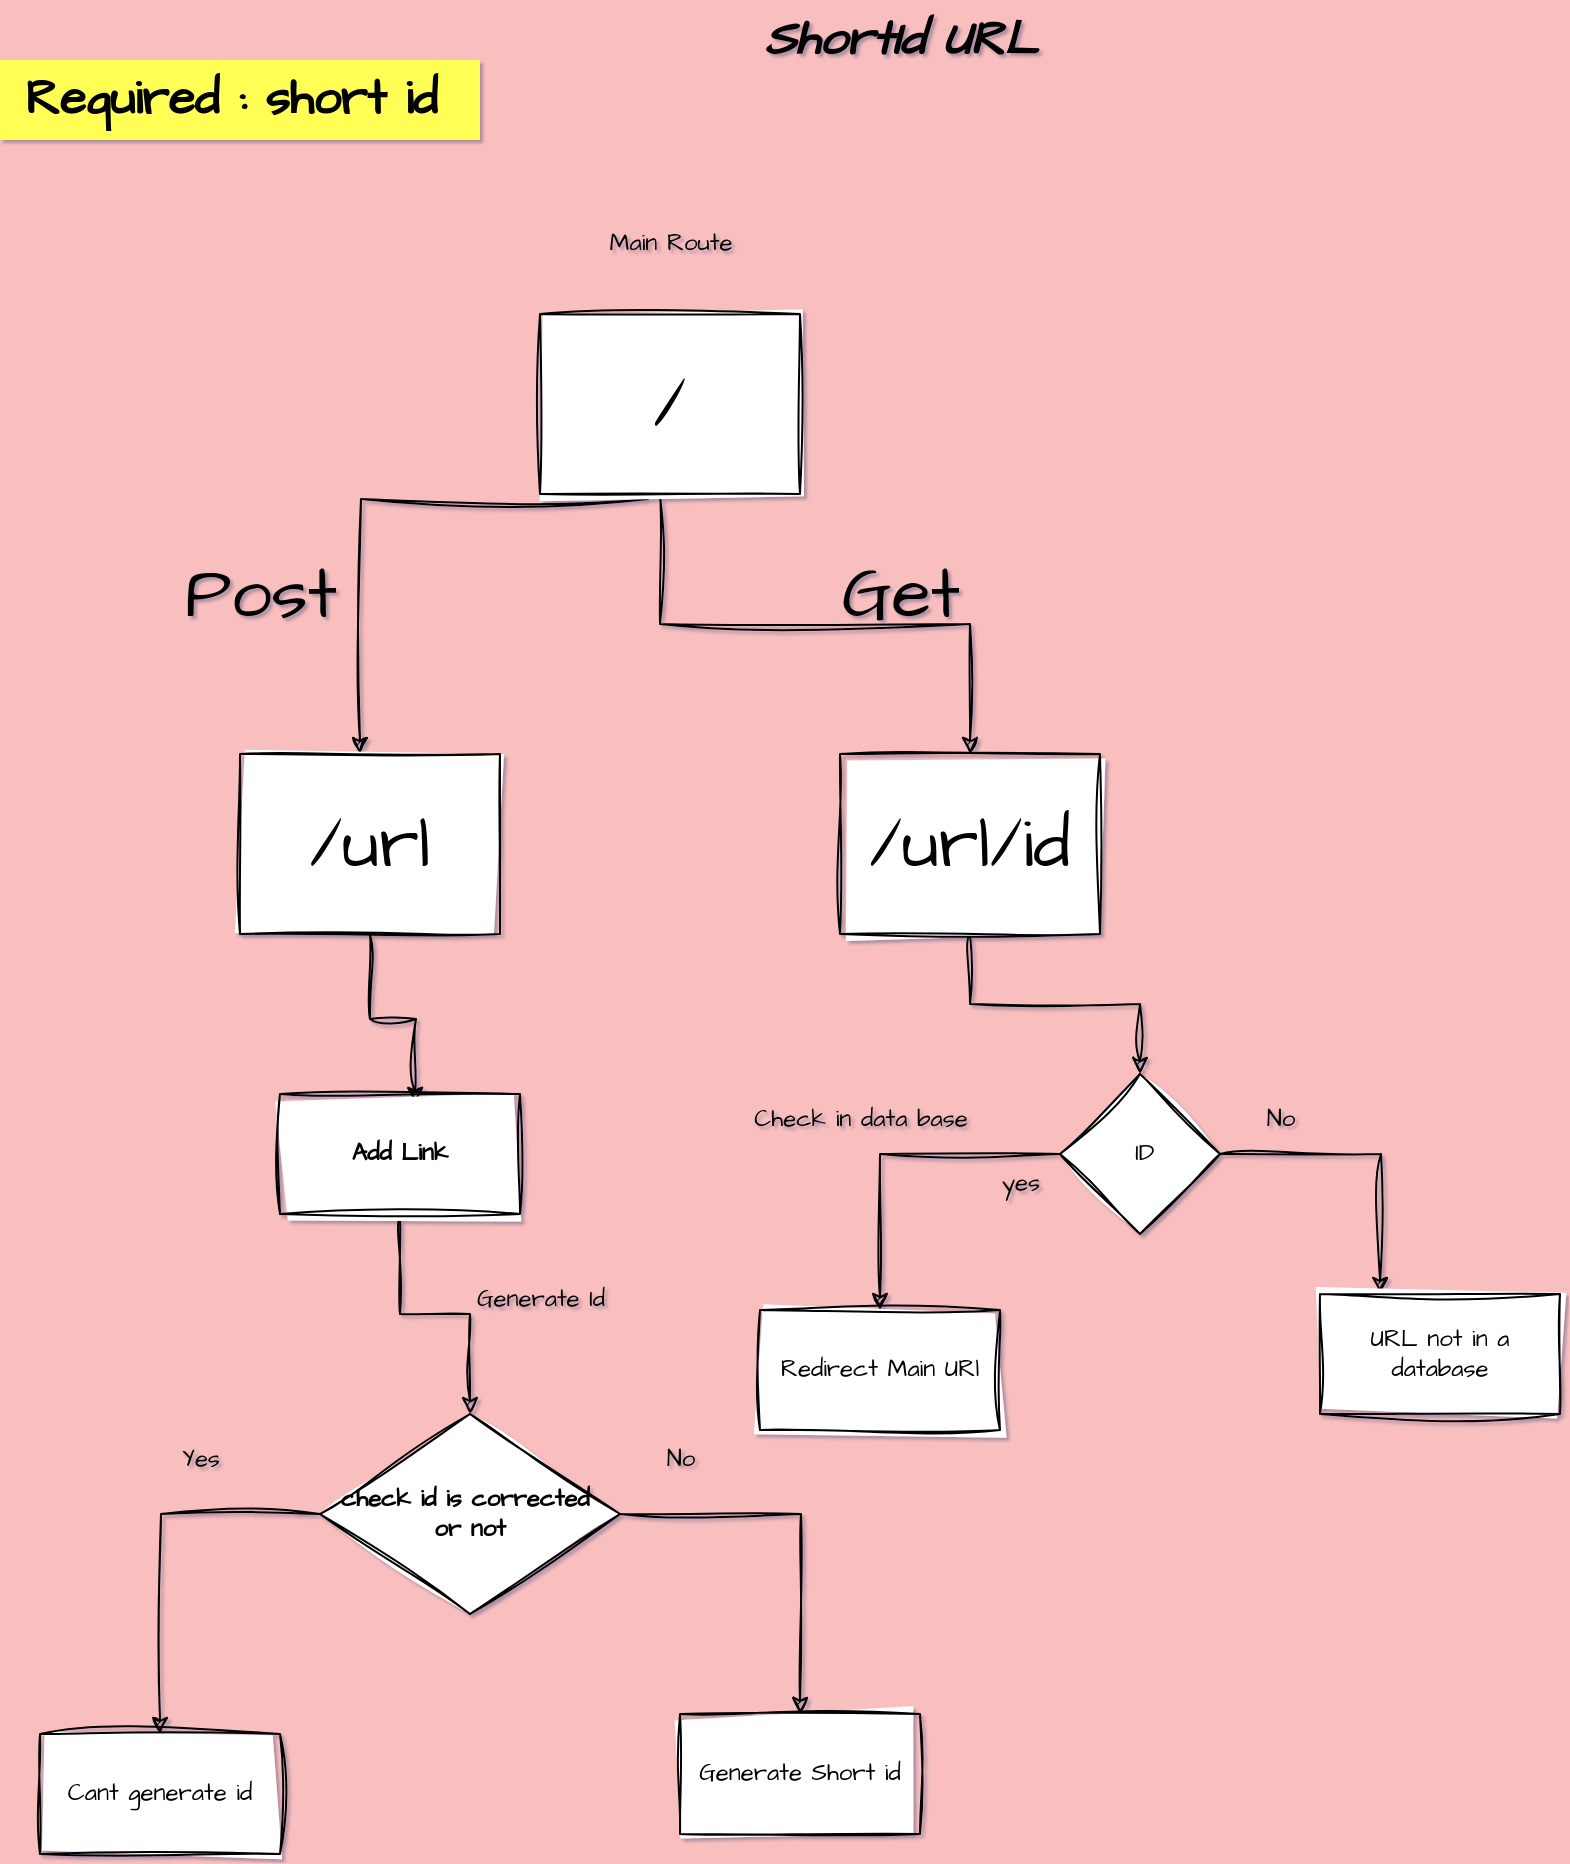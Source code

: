 <mxfile version="24.1.0" type="device" pages="2">
  <diagram name="ShortURL" id="oE4c7V0na5nMdy0dU_ta">
    <mxGraphModel dx="954" dy="674" grid="1" gridSize="10" guides="1" tooltips="1" connect="1" arrows="1" fold="1" page="1" pageScale="1" pageWidth="827" pageHeight="1169" background="#f9bebe" math="0" shadow="1">
      <root>
        <mxCell id="0" />
        <mxCell id="1" parent="0" />
        <mxCell id="euQyVTNaANK2ZAsCCy55-2" style="edgeStyle=orthogonalEdgeStyle;rounded=0;sketch=1;hachureGap=4;jiggle=2;curveFitting=1;orthogonalLoop=1;jettySize=auto;html=1;exitX=0.415;exitY=1.028;exitDx=0;exitDy=0;fontFamily=Architects Daughter;fontSource=https%3A%2F%2Ffonts.googleapis.com%2Fcss%3Ffamily%3DArchitects%2BDaughter;exitPerimeter=0;" parent="1" source="euQyVTNaANK2ZAsCCy55-1" edge="1">
          <mxGeometry relative="1" as="geometry">
            <mxPoint x="210" y="420" as="targetPoint" />
          </mxGeometry>
        </mxCell>
        <mxCell id="euQyVTNaANK2ZAsCCy55-3" style="edgeStyle=orthogonalEdgeStyle;rounded=0;sketch=1;hachureGap=4;jiggle=2;curveFitting=1;orthogonalLoop=1;jettySize=auto;html=1;exitX=1;exitY=1;exitDx=0;exitDy=0;fontFamily=Architects Daughter;fontSource=https%3A%2F%2Ffonts.googleapis.com%2Fcss%3Ffamily%3DArchitects%2BDaughter;entryX=0.5;entryY=0;entryDx=0;entryDy=0;" parent="1" source="euQyVTNaANK2ZAsCCy55-1" target="euQyVTNaANK2ZAsCCy55-7" edge="1">
          <mxGeometry relative="1" as="geometry">
            <mxPoint x="510" y="400" as="targetPoint" />
            <Array as="points">
              <mxPoint x="360" y="290" />
              <mxPoint x="360" y="355" />
              <mxPoint x="515" y="355" />
            </Array>
          </mxGeometry>
        </mxCell>
        <mxCell id="euQyVTNaANK2ZAsCCy55-1" value="&lt;font style=&quot;font-size: 36px;&quot;&gt;/&lt;/font&gt;" style="rounded=0;whiteSpace=wrap;html=1;sketch=1;hachureGap=4;jiggle=2;curveFitting=1;fontFamily=Architects Daughter;fontSource=https%3A%2F%2Ffonts.googleapis.com%2Fcss%3Ffamily%3DArchitects%2BDaughter;" parent="1" vertex="1">
          <mxGeometry x="300" y="200" width="130" height="90" as="geometry" />
        </mxCell>
        <mxCell id="euQyVTNaANK2ZAsCCy55-10" value="" style="edgeStyle=orthogonalEdgeStyle;rounded=0;sketch=1;hachureGap=4;jiggle=2;curveFitting=1;orthogonalLoop=1;jettySize=auto;html=1;fontFamily=Architects Daughter;fontSource=https%3A%2F%2Ffonts.googleapis.com%2Fcss%3Ffamily%3DArchitects%2BDaughter;" parent="1" source="euQyVTNaANK2ZAsCCy55-4" edge="1">
          <mxGeometry relative="1" as="geometry">
            <mxPoint x="237.5" y="595" as="targetPoint" />
          </mxGeometry>
        </mxCell>
        <mxCell id="euQyVTNaANK2ZAsCCy55-4" value="&lt;font style=&quot;font-size: 36px;&quot;&gt;/url&lt;/font&gt;" style="rounded=0;whiteSpace=wrap;html=1;sketch=1;hachureGap=4;jiggle=2;curveFitting=1;fontFamily=Architects Daughter;fontSource=https%3A%2F%2Ffonts.googleapis.com%2Fcss%3Ffamily%3DArchitects%2BDaughter;" parent="1" vertex="1">
          <mxGeometry x="150" y="420" width="130" height="90" as="geometry" />
        </mxCell>
        <mxCell id="euQyVTNaANK2ZAsCCy55-5" value="&lt;font style=&quot;font-size: 36px;&quot;&gt;Post&lt;/font&gt;" style="text;html=1;align=center;verticalAlign=middle;resizable=0;points=[];autosize=1;strokeColor=none;fillColor=none;fontFamily=Architects Daughter;fontSource=https%3A%2F%2Ffonts.googleapis.com%2Fcss%3Ffamily%3DArchitects%2BDaughter;" parent="1" vertex="1">
          <mxGeometry x="110" y="310" width="100" height="60" as="geometry" />
        </mxCell>
        <mxCell id="euQyVTNaANK2ZAsCCy55-6" value="&lt;font style=&quot;font-size: 36px;&quot;&gt;Get&lt;/font&gt;" style="text;html=1;align=center;verticalAlign=middle;resizable=0;points=[];autosize=1;strokeColor=none;fillColor=none;fontFamily=Architects Daughter;fontSource=https%3A%2F%2Ffonts.googleapis.com%2Fcss%3Ffamily%3DArchitects%2BDaughter;" parent="1" vertex="1">
          <mxGeometry x="440" y="310" width="80" height="60" as="geometry" />
        </mxCell>
        <mxCell id="euQyVTNaANK2ZAsCCy55-27" value="" style="edgeStyle=orthogonalEdgeStyle;rounded=0;sketch=1;hachureGap=4;jiggle=2;curveFitting=1;orthogonalLoop=1;jettySize=auto;html=1;fontFamily=Architects Daughter;fontSource=https%3A%2F%2Ffonts.googleapis.com%2Fcss%3Ffamily%3DArchitects%2BDaughter;" parent="1" source="euQyVTNaANK2ZAsCCy55-7" target="euQyVTNaANK2ZAsCCy55-26" edge="1">
          <mxGeometry relative="1" as="geometry" />
        </mxCell>
        <mxCell id="euQyVTNaANK2ZAsCCy55-7" value="&lt;font style=&quot;font-size: 36px;&quot;&gt;/url/id&lt;/font&gt;" style="rounded=0;whiteSpace=wrap;html=1;sketch=1;hachureGap=4;jiggle=2;curveFitting=1;fontFamily=Architects Daughter;fontSource=https%3A%2F%2Ffonts.googleapis.com%2Fcss%3Ffamily%3DArchitects%2BDaughter;" parent="1" vertex="1">
          <mxGeometry x="450" y="420" width="130" height="90" as="geometry" />
        </mxCell>
        <mxCell id="euQyVTNaANK2ZAsCCy55-13" value="" style="edgeStyle=orthogonalEdgeStyle;rounded=0;sketch=1;hachureGap=4;jiggle=2;curveFitting=1;orthogonalLoop=1;jettySize=auto;html=1;fontFamily=Architects Daughter;fontSource=https%3A%2F%2Ffonts.googleapis.com%2Fcss%3Ffamily%3DArchitects%2BDaughter;" parent="1" source="euQyVTNaANK2ZAsCCy55-11" target="euQyVTNaANK2ZAsCCy55-12" edge="1">
          <mxGeometry relative="1" as="geometry" />
        </mxCell>
        <mxCell id="euQyVTNaANK2ZAsCCy55-11" value="Add Link" style="rounded=0;whiteSpace=wrap;html=1;sketch=1;hachureGap=4;jiggle=2;curveFitting=1;fontFamily=Architects Daughter;fontSource=https%3A%2F%2Ffonts.googleapis.com%2Fcss%3Ffamily%3DArchitects%2BDaughter;fontStyle=1" parent="1" vertex="1">
          <mxGeometry x="170" y="590" width="120" height="60" as="geometry" />
        </mxCell>
        <mxCell id="euQyVTNaANK2ZAsCCy55-16" style="edgeStyle=orthogonalEdgeStyle;rounded=0;sketch=1;hachureGap=4;jiggle=2;curveFitting=1;orthogonalLoop=1;jettySize=auto;html=1;fontFamily=Architects Daughter;fontSource=https%3A%2F%2Ffonts.googleapis.com%2Fcss%3Ffamily%3DArchitects%2BDaughter;" parent="1" source="euQyVTNaANK2ZAsCCy55-12" edge="1">
          <mxGeometry relative="1" as="geometry">
            <mxPoint x="110" y="910" as="targetPoint" />
          </mxGeometry>
        </mxCell>
        <mxCell id="euQyVTNaANK2ZAsCCy55-18" style="edgeStyle=orthogonalEdgeStyle;rounded=0;sketch=1;hachureGap=4;jiggle=2;curveFitting=1;orthogonalLoop=1;jettySize=auto;html=1;exitX=1;exitY=0.5;exitDx=0;exitDy=0;fontFamily=Architects Daughter;fontSource=https%3A%2F%2Ffonts.googleapis.com%2Fcss%3Ffamily%3DArchitects%2BDaughter;" parent="1" source="euQyVTNaANK2ZAsCCy55-12" edge="1">
          <mxGeometry relative="1" as="geometry">
            <mxPoint x="430" y="900" as="targetPoint" />
          </mxGeometry>
        </mxCell>
        <mxCell id="euQyVTNaANK2ZAsCCy55-20" style="edgeStyle=orthogonalEdgeStyle;rounded=0;sketch=1;hachureGap=4;jiggle=2;curveFitting=1;orthogonalLoop=1;jettySize=auto;html=1;exitX=0.5;exitY=1;exitDx=0;exitDy=0;fontFamily=Architects Daughter;fontSource=https%3A%2F%2Ffonts.googleapis.com%2Fcss%3Ffamily%3DArchitects%2BDaughter;" parent="1" source="euQyVTNaANK2ZAsCCy55-12" edge="1">
          <mxGeometry relative="1" as="geometry">
            <mxPoint x="265.038" y="830.151" as="targetPoint" />
          </mxGeometry>
        </mxCell>
        <mxCell id="euQyVTNaANK2ZAsCCy55-12" value="check id is corrected&amp;nbsp;&lt;div&gt;or not&lt;/div&gt;" style="rhombus;whiteSpace=wrap;html=1;fontFamily=Architects Daughter;rounded=0;sketch=1;hachureGap=4;jiggle=2;curveFitting=1;fontSource=https%3A%2F%2Ffonts.googleapis.com%2Fcss%3Ffamily%3DArchitects%2BDaughter;fontStyle=1;" parent="1" vertex="1">
          <mxGeometry x="190" y="750" width="150" height="100" as="geometry" />
        </mxCell>
        <mxCell id="euQyVTNaANK2ZAsCCy55-14" value="Generate Id" style="text;html=1;align=center;verticalAlign=middle;resizable=0;points=[];autosize=1;strokeColor=none;fillColor=none;fontFamily=Architects Daughter;fontSource=https%3A%2F%2Ffonts.googleapis.com%2Fcss%3Ffamily%3DArchitects%2BDaughter;" parent="1" vertex="1">
          <mxGeometry x="255" y="678" width="90" height="30" as="geometry" />
        </mxCell>
        <mxCell id="euQyVTNaANK2ZAsCCy55-15" value="Main Route" style="text;html=1;align=center;verticalAlign=middle;resizable=0;points=[];autosize=1;strokeColor=none;fillColor=none;fontFamily=Architects Daughter;fontSource=https%3A%2F%2Ffonts.googleapis.com%2Fcss%3Ffamily%3DArchitects%2BDaughter;" parent="1" vertex="1">
          <mxGeometry x="325" y="150" width="80" height="30" as="geometry" />
        </mxCell>
        <mxCell id="euQyVTNaANK2ZAsCCy55-17" value="Yes" style="text;html=1;align=center;verticalAlign=middle;resizable=0;points=[];autosize=1;strokeColor=none;fillColor=none;fontFamily=Architects Daughter;fontSource=https%3A%2F%2Ffonts.googleapis.com%2Fcss%3Ffamily%3DArchitects%2BDaughter;" parent="1" vertex="1">
          <mxGeometry x="110" y="758" width="40" height="30" as="geometry" />
        </mxCell>
        <mxCell id="euQyVTNaANK2ZAsCCy55-19" value="No" style="text;html=1;align=center;verticalAlign=middle;resizable=0;points=[];autosize=1;strokeColor=none;fillColor=none;fontFamily=Architects Daughter;fontSource=https%3A%2F%2Ffonts.googleapis.com%2Fcss%3Ffamily%3DArchitects%2BDaughter;" parent="1" vertex="1">
          <mxGeometry x="350" y="758" width="40" height="30" as="geometry" />
        </mxCell>
        <mxCell id="euQyVTNaANK2ZAsCCy55-23" value="Cant generate id" style="rounded=0;whiteSpace=wrap;html=1;sketch=1;hachureGap=4;jiggle=2;curveFitting=1;fontFamily=Architects Daughter;fontSource=https%3A%2F%2Ffonts.googleapis.com%2Fcss%3Ffamily%3DArchitects%2BDaughter;" parent="1" vertex="1">
          <mxGeometry x="50" y="910" width="120" height="60" as="geometry" />
        </mxCell>
        <mxCell id="euQyVTNaANK2ZAsCCy55-24" value="Generate Short id" style="rounded=0;whiteSpace=wrap;html=1;sketch=1;hachureGap=4;jiggle=2;curveFitting=1;fontFamily=Architects Daughter;fontSource=https%3A%2F%2Ffonts.googleapis.com%2Fcss%3Ffamily%3DArchitects%2BDaughter;" parent="1" vertex="1">
          <mxGeometry x="370" y="900" width="120" height="60" as="geometry" />
        </mxCell>
        <mxCell id="euQyVTNaANK2ZAsCCy55-29" value="" style="edgeStyle=orthogonalEdgeStyle;rounded=0;sketch=1;hachureGap=4;jiggle=2;curveFitting=1;orthogonalLoop=1;jettySize=auto;html=1;fontFamily=Architects Daughter;fontSource=https%3A%2F%2Ffonts.googleapis.com%2Fcss%3Ffamily%3DArchitects%2BDaughter;" parent="1" source="euQyVTNaANK2ZAsCCy55-26" target="euQyVTNaANK2ZAsCCy55-28" edge="1">
          <mxGeometry relative="1" as="geometry" />
        </mxCell>
        <mxCell id="euQyVTNaANK2ZAsCCy55-33" value="" style="edgeStyle=orthogonalEdgeStyle;rounded=0;sketch=1;hachureGap=4;jiggle=2;curveFitting=1;orthogonalLoop=1;jettySize=auto;html=1;fontFamily=Architects Daughter;fontSource=https%3A%2F%2Ffonts.googleapis.com%2Fcss%3Ffamily%3DArchitects%2BDaughter;" parent="1" source="euQyVTNaANK2ZAsCCy55-26" edge="1">
          <mxGeometry relative="1" as="geometry">
            <mxPoint x="720" y="690" as="targetPoint" />
          </mxGeometry>
        </mxCell>
        <mxCell id="euQyVTNaANK2ZAsCCy55-26" value="&amp;nbsp;ID" style="rhombus;whiteSpace=wrap;html=1;fontFamily=Architects Daughter;rounded=0;sketch=1;hachureGap=4;jiggle=2;curveFitting=1;fontSource=https%3A%2F%2Ffonts.googleapis.com%2Fcss%3Ffamily%3DArchitects%2BDaughter;" parent="1" vertex="1">
          <mxGeometry x="560" y="580" width="80" height="80" as="geometry" />
        </mxCell>
        <mxCell id="euQyVTNaANK2ZAsCCy55-28" value="Redirect Main URl" style="whiteSpace=wrap;html=1;fontFamily=Architects Daughter;rounded=0;sketch=1;hachureGap=4;jiggle=2;curveFitting=1;fontSource=https%3A%2F%2Ffonts.googleapis.com%2Fcss%3Ffamily%3DArchitects%2BDaughter;" parent="1" vertex="1">
          <mxGeometry x="410" y="698" width="120" height="60" as="geometry" />
        </mxCell>
        <mxCell id="euQyVTNaANK2ZAsCCy55-30" value="Check in data base" style="text;html=1;align=center;verticalAlign=middle;resizable=0;points=[];autosize=1;strokeColor=none;fillColor=none;fontFamily=Architects Daughter;fontSource=https%3A%2F%2Ffonts.googleapis.com%2Fcss%3Ffamily%3DArchitects%2BDaughter;" parent="1" vertex="1">
          <mxGeometry x="395" y="588" width="130" height="30" as="geometry" />
        </mxCell>
        <mxCell id="euQyVTNaANK2ZAsCCy55-31" value="yes" style="text;html=1;align=center;verticalAlign=middle;resizable=0;points=[];autosize=1;strokeColor=none;fillColor=none;fontFamily=Architects Daughter;fontSource=https%3A%2F%2Ffonts.googleapis.com%2Fcss%3Ffamily%3DArchitects%2BDaughter;" parent="1" vertex="1">
          <mxGeometry x="520" y="620" width="40" height="30" as="geometry" />
        </mxCell>
        <mxCell id="euQyVTNaANK2ZAsCCy55-32" value="URL not in a database" style="whiteSpace=wrap;html=1;fontFamily=Architects Daughter;rounded=0;sketch=1;hachureGap=4;jiggle=2;curveFitting=1;fontSource=https%3A%2F%2Ffonts.googleapis.com%2Fcss%3Ffamily%3DArchitects%2BDaughter;" parent="1" vertex="1">
          <mxGeometry x="690" y="690" width="120" height="60" as="geometry" />
        </mxCell>
        <mxCell id="euQyVTNaANK2ZAsCCy55-34" value="No" style="text;html=1;align=center;verticalAlign=middle;resizable=0;points=[];autosize=1;strokeColor=none;fillColor=none;fontFamily=Architects Daughter;fontSource=https%3A%2F%2Ffonts.googleapis.com%2Fcss%3Ffamily%3DArchitects%2BDaughter;" parent="1" vertex="1">
          <mxGeometry x="650" y="588" width="40" height="30" as="geometry" />
        </mxCell>
        <mxCell id="euQyVTNaANK2ZAsCCy55-35" value="&lt;b&gt;&lt;font style=&quot;font-size: 24px;&quot;&gt;Required : short id&amp;nbsp;&lt;/font&gt;&lt;/b&gt;" style="text;html=1;align=center;verticalAlign=middle;resizable=0;points=[];autosize=1;strokeColor=none;fillColor=#FFFF54;fontFamily=Architects Daughter;fontSource=https%3A%2F%2Ffonts.googleapis.com%2Fcss%3Ffamily%3DArchitects%2BDaughter;" parent="1" vertex="1">
          <mxGeometry x="30" y="73" width="240" height="40" as="geometry" />
        </mxCell>
        <mxCell id="euQyVTNaANK2ZAsCCy55-36" value="&lt;font style=&quot;font-size: 24px;&quot;&gt;&lt;i&gt;ShortId URL&lt;/i&gt;&lt;/font&gt;" style="text;html=1;align=center;verticalAlign=middle;resizable=0;points=[];autosize=1;strokeColor=none;fillColor=none;fontFamily=Architects Daughter;fontSource=https%3A%2F%2Ffonts.googleapis.com%2Fcss%3Ffamily%3DArchitects%2BDaughter;fontStyle=1" parent="1" vertex="1">
          <mxGeometry x="400" y="43" width="160" height="40" as="geometry" />
        </mxCell>
      </root>
    </mxGraphModel>
  </diagram>
  <diagram id="70Q6FxqAwK2sOwO2MP8_" name="Routing ">
    <mxGraphModel dx="1508" dy="481" grid="1" gridSize="10" guides="1" tooltips="1" connect="1" arrows="1" fold="1" page="1" pageScale="1" pageWidth="827" pageHeight="1169" math="0" shadow="0">
      <root>
        <mxCell id="0" />
        <mxCell id="1" parent="0" />
        <mxCell id="dS2q1ll7IeLbBlrIQwcF-1" value="&lt;font style=&quot;font-size: 18px;&quot;&gt;&lt;b&gt;Routing&lt;/b&gt;&lt;/font&gt;" style="text;html=1;align=center;verticalAlign=middle;resizable=0;points=[];autosize=1;strokeColor=none;fillColor=none;fontFamily=Architects Daughter;fontSource=https%3A%2F%2Ffonts.googleapis.com%2Fcss%3Ffamily%3DArchitects%2BDaughter;" vertex="1" parent="1">
          <mxGeometry x="350" y="25" width="80" height="40" as="geometry" />
        </mxCell>
        <mxCell id="dS2q1ll7IeLbBlrIQwcF-2" value="Compnent" style="rounded=0;whiteSpace=wrap;html=1;sketch=1;hachureGap=4;jiggle=2;curveFitting=1;fontFamily=Architects Daughter;fontSource=https%3A%2F%2Ffonts.googleapis.com%2Fcss%3Ffamily%3DArchitects%2BDaughter;" vertex="1" parent="1">
          <mxGeometry x="60" y="110" width="120" height="30" as="geometry" />
        </mxCell>
        <mxCell id="dS2q1ll7IeLbBlrIQwcF-17" style="edgeStyle=orthogonalEdgeStyle;rounded=0;sketch=1;hachureGap=4;jiggle=2;curveFitting=1;orthogonalLoop=1;jettySize=auto;html=1;fontFamily=Architects Daughter;fontSource=https%3A%2F%2Ffonts.googleapis.com%2Fcss%3Ffamily%3DArchitects%2BDaughter;" edge="1" parent="1" source="dS2q1ll7IeLbBlrIQwcF-3">
          <mxGeometry relative="1" as="geometry">
            <mxPoint x="354" y="210" as="targetPoint" />
          </mxGeometry>
        </mxCell>
        <mxCell id="dS2q1ll7IeLbBlrIQwcF-3" value="App.js" style="rounded=0;whiteSpace=wrap;html=1;sketch=1;hachureGap=4;jiggle=2;curveFitting=1;fontFamily=Architects Daughter;fontSource=https%3A%2F%2Ffonts.googleapis.com%2Fcss%3Ffamily%3DArchitects%2BDaughter;" vertex="1" parent="1">
          <mxGeometry x="294" y="110" width="120" height="30" as="geometry" />
        </mxCell>
        <mxCell id="dS2q1ll7IeLbBlrIQwcF-11" value="Home" style="rounded=0;whiteSpace=wrap;html=1;sketch=1;hachureGap=4;jiggle=2;curveFitting=1;fontFamily=Architects Daughter;fontSource=https%3A%2F%2Ffonts.googleapis.com%2Fcss%3Ffamily%3DArchitects%2BDaughter;" vertex="1" parent="1">
          <mxGeometry x="40" y="220" width="80" height="30" as="geometry" />
        </mxCell>
        <mxCell id="dS2q1ll7IeLbBlrIQwcF-12" value="About" style="rounded=0;whiteSpace=wrap;html=1;sketch=1;hachureGap=4;jiggle=2;curveFitting=1;fontFamily=Architects Daughter;fontSource=https%3A%2F%2Ffonts.googleapis.com%2Fcss%3Ffamily%3DArchitects%2BDaughter;" vertex="1" parent="1">
          <mxGeometry x="40" y="300" width="80" height="30" as="geometry" />
        </mxCell>
        <mxCell id="dS2q1ll7IeLbBlrIQwcF-14" value="Contact" style="rounded=0;whiteSpace=wrap;html=1;sketch=1;hachureGap=4;jiggle=2;curveFitting=1;fontFamily=Architects Daughter;fontSource=https%3A%2F%2Ffonts.googleapis.com%2Fcss%3Ffamily%3DArchitects%2BDaughter;" vertex="1" parent="1">
          <mxGeometry x="40" y="370" width="80" height="30" as="geometry" />
        </mxCell>
        <mxCell id="dS2q1ll7IeLbBlrIQwcF-20" style="edgeStyle=orthogonalEdgeStyle;rounded=0;sketch=1;hachureGap=4;jiggle=2;curveFitting=1;orthogonalLoop=1;jettySize=auto;html=1;fontFamily=Architects Daughter;fontSource=https%3A%2F%2Ffonts.googleapis.com%2Fcss%3Ffamily%3DArchitects%2BDaughter;" edge="1" parent="1" source="dS2q1ll7IeLbBlrIQwcF-16">
          <mxGeometry relative="1" as="geometry">
            <mxPoint x="199" y="590" as="targetPoint" />
          </mxGeometry>
        </mxCell>
        <mxCell id="dS2q1ll7IeLbBlrIQwcF-21" style="edgeStyle=orthogonalEdgeStyle;rounded=0;sketch=1;hachureGap=4;jiggle=2;curveFitting=1;orthogonalLoop=1;jettySize=auto;html=1;fontFamily=Architects Daughter;fontSource=https%3A%2F%2Ffonts.googleapis.com%2Fcss%3Ffamily%3DArchitects%2BDaughter;" edge="1" parent="1" source="dS2q1ll7IeLbBlrIQwcF-16">
          <mxGeometry relative="1" as="geometry">
            <mxPoint x="129.0" y="680" as="targetPoint" />
          </mxGeometry>
        </mxCell>
        <mxCell id="dS2q1ll7IeLbBlrIQwcF-16" value="Project" style="rounded=0;whiteSpace=wrap;html=1;sketch=1;hachureGap=4;jiggle=2;curveFitting=1;fontFamily=Architects Daughter;fontSource=https%3A%2F%2Ffonts.googleapis.com%2Fcss%3Ffamily%3DArchitects%2BDaughter;" vertex="1" parent="1">
          <mxGeometry x="39" y="590" width="80" height="30" as="geometry" />
        </mxCell>
        <mxCell id="dS2q1ll7IeLbBlrIQwcF-18" value="npm i react-router-dom" style="text;html=1;align=center;verticalAlign=middle;resizable=0;points=[];autosize=1;strokeColor=none;fillColor=none;fontFamily=Architects Daughter;fontSource=https%3A%2F%2Ffonts.googleapis.com%2Fcss%3Ffamily%3DArchitects%2BDaughter;" vertex="1" parent="1">
          <mxGeometry x="350" y="168" width="160" height="30" as="geometry" />
        </mxCell>
        <mxCell id="dS2q1ll7IeLbBlrIQwcF-19" style="edgeStyle=orthogonalEdgeStyle;rounded=0;sketch=1;hachureGap=4;jiggle=2;curveFitting=1;orthogonalLoop=1;jettySize=auto;html=1;entryX=0.413;entryY=0.003;entryDx=0;entryDy=0;entryPerimeter=0;fontFamily=Architects Daughter;fontSource=https%3A%2F%2Ffonts.googleapis.com%2Fcss%3Ffamily%3DArchitects%2BDaughter;" edge="1" parent="1" source="dS2q1ll7IeLbBlrIQwcF-3" target="dS2q1ll7IeLbBlrIQwcF-2">
          <mxGeometry relative="1" as="geometry" />
        </mxCell>
        <mxCell id="dS2q1ll7IeLbBlrIQwcF-23" value="Frontend" style="rounded=0;whiteSpace=wrap;html=1;sketch=1;hachureGap=4;jiggle=2;curveFitting=1;fontFamily=Architects Daughter;fontSource=https%3A%2F%2Ffonts.googleapis.com%2Fcss%3Ffamily%3DArchitects%2BDaughter;" vertex="1" parent="1">
          <mxGeometry x="199" y="570" width="80" height="30" as="geometry" />
        </mxCell>
        <mxCell id="dS2q1ll7IeLbBlrIQwcF-25" value="Backend" style="rounded=0;whiteSpace=wrap;html=1;sketch=1;hachureGap=4;jiggle=2;curveFitting=1;fontFamily=Architects Daughter;fontSource=https%3A%2F%2Ffonts.googleapis.com%2Fcss%3Ffamily%3DArchitects%2BDaughter;" vertex="1" parent="1">
          <mxGeometry x="89" y="680" width="80" height="30" as="geometry" />
        </mxCell>
        <mxCell id="dS2q1ll7IeLbBlrIQwcF-26" value="Nested Routing" style="text;html=1;align=center;verticalAlign=middle;resizable=0;points=[];autosize=1;strokeColor=none;fillColor=none;fontFamily=Architects Daughter;fontSource=https%3A%2F%2Ffonts.googleapis.com%2Fcss%3Ffamily%3DArchitects%2BDaughter;" vertex="1" parent="1">
          <mxGeometry x="89" y="560" width="110" height="30" as="geometry" />
        </mxCell>
        <mxCell id="dS2q1ll7IeLbBlrIQwcF-27" value="" style="edgeStyle=segmentEdgeStyle;endArrow=classic;html=1;curved=0;rounded=0;endSize=8;startSize=8;sourcePerimeterSpacing=0;targetPerimeterSpacing=0;sketch=1;hachureGap=4;jiggle=2;curveFitting=1;fontFamily=Architects Daughter;fontSource=https%3A%2F%2Ffonts.googleapis.com%2Fcss%3Ffamily%3DArchitects%2BDaughter;exitX=0.25;exitY=1;exitDx=0;exitDy=0;" edge="1" parent="1" source="dS2q1ll7IeLbBlrIQwcF-2">
          <mxGeometry width="100" relative="1" as="geometry">
            <mxPoint x="-30" y="200" as="sourcePoint" />
            <mxPoint x="40" y="240" as="targetPoint" />
            <Array as="points">
              <mxPoint x="20" y="140" />
              <mxPoint x="20" y="240" />
            </Array>
          </mxGeometry>
        </mxCell>
        <mxCell id="dS2q1ll7IeLbBlrIQwcF-28" value="" style="edgeStyle=segmentEdgeStyle;endArrow=classic;html=1;curved=0;rounded=0;endSize=8;startSize=8;sourcePerimeterSpacing=0;targetPerimeterSpacing=0;sketch=1;hachureGap=4;jiggle=2;curveFitting=1;fontFamily=Architects Daughter;fontSource=https%3A%2F%2Ffonts.googleapis.com%2Fcss%3Ffamily%3DArchitects%2BDaughter;entryX=0.25;entryY=0;entryDx=0;entryDy=0;" edge="1" parent="1" target="dS2q1ll7IeLbBlrIQwcF-12">
          <mxGeometry width="100" relative="1" as="geometry">
            <mxPoint x="60" y="140" as="sourcePoint" />
            <mxPoint x="60" y="290" as="targetPoint" />
            <Array as="points">
              <mxPoint x="10" y="140" />
              <mxPoint x="10" y="310" />
              <mxPoint x="40" y="310" />
              <mxPoint x="40" y="290" />
              <mxPoint x="60" y="290" />
            </Array>
          </mxGeometry>
        </mxCell>
        <mxCell id="dS2q1ll7IeLbBlrIQwcF-30" value="" style="edgeStyle=segmentEdgeStyle;endArrow=classic;html=1;curved=0;rounded=0;endSize=8;startSize=8;sourcePerimeterSpacing=0;targetPerimeterSpacing=0;sketch=1;hachureGap=4;jiggle=2;curveFitting=1;fontFamily=Architects Daughter;fontSource=https%3A%2F%2Ffonts.googleapis.com%2Fcss%3Ffamily%3DArchitects%2BDaughter;exitX=-0.022;exitY=0.629;exitDx=0;exitDy=0;exitPerimeter=0;entryX=0;entryY=0.25;entryDx=0;entryDy=0;" edge="1" parent="1" source="dS2q1ll7IeLbBlrIQwcF-2" target="dS2q1ll7IeLbBlrIQwcF-14">
          <mxGeometry width="100" relative="1" as="geometry">
            <mxPoint x="30" y="158" as="sourcePoint" />
            <mxPoint x="30" y="380" as="targetPoint" />
            <Array as="points">
              <mxPoint y="129" />
              <mxPoint y="340" />
              <mxPoint x="10" y="340" />
              <mxPoint x="10" y="380" />
              <mxPoint x="40" y="380" />
            </Array>
          </mxGeometry>
        </mxCell>
        <mxCell id="dS2q1ll7IeLbBlrIQwcF-31" value="" style="edgeStyle=segmentEdgeStyle;endArrow=classic;html=1;curved=0;rounded=0;endSize=8;startSize=8;sourcePerimeterSpacing=0;targetPerimeterSpacing=0;sketch=1;hachureGap=4;jiggle=2;curveFitting=1;fontFamily=Architects Daughter;fontSource=https%3A%2F%2Ffonts.googleapis.com%2Fcss%3Ffamily%3DArchitects%2BDaughter;entryX=-0.064;entryY=0.383;entryDx=0;entryDy=0;entryPerimeter=0;" edge="1" parent="1" target="dS2q1ll7IeLbBlrIQwcF-16">
          <mxGeometry width="100" relative="1" as="geometry">
            <mxPoint x="50" y="120" as="sourcePoint" />
            <mxPoint x="-20" y="200" as="targetPoint" />
            <Array as="points">
              <mxPoint x="-70" y="120" />
              <mxPoint x="-70" y="440" />
              <mxPoint x="-20" y="440" />
              <mxPoint x="-20" y="452" />
            </Array>
          </mxGeometry>
        </mxCell>
        <mxCell id="dS2q1ll7IeLbBlrIQwcF-33" style="edgeStyle=orthogonalEdgeStyle;rounded=0;sketch=1;hachureGap=4;jiggle=2;curveFitting=1;orthogonalLoop=1;jettySize=auto;html=1;entryX=0.75;entryY=0;entryDx=0;entryDy=0;fontFamily=Architects Daughter;fontSource=https%3A%2F%2Ffonts.googleapis.com%2Fcss%3Ffamily%3DArchitects%2BDaughter;" edge="1" parent="1" source="dS2q1ll7IeLbBlrIQwcF-32" target="dS2q1ll7IeLbBlrIQwcF-11">
          <mxGeometry relative="1" as="geometry" />
        </mxCell>
        <mxCell id="dS2q1ll7IeLbBlrIQwcF-32" value="createBrowserRouter" style="text;html=1;align=center;verticalAlign=middle;resizable=0;points=[];autosize=1;strokeColor=none;fillColor=none;fontFamily=Architects Daughter;fontSource=https%3A%2F%2Ffonts.googleapis.com%2Fcss%3Ffamily%3DArchitects%2BDaughter;" vertex="1" parent="1">
          <mxGeometry x="279" y="208" width="150" height="30" as="geometry" />
        </mxCell>
        <mxCell id="dS2q1ll7IeLbBlrIQwcF-35" value="/" style="shape=parallelogram;perimeter=parallelogramPerimeter;whiteSpace=wrap;html=1;fixedSize=1;sketch=1;hachureGap=4;jiggle=2;curveFitting=1;fontFamily=Architects Daughter;fontSource=https%3A%2F%2Ffonts.googleapis.com%2Fcss%3Ffamily%3DArchitects%2BDaughter;" vertex="1" parent="1">
          <mxGeometry x="160" y="178" width="50" height="20" as="geometry" />
        </mxCell>
        <mxCell id="dS2q1ll7IeLbBlrIQwcF-36" value="/about" style="shape=parallelogram;perimeter=parallelogramPerimeter;whiteSpace=wrap;html=1;fixedSize=1;sketch=1;hachureGap=4;jiggle=2;curveFitting=1;fontFamily=Architects Daughter;fontSource=https%3A%2F%2Ffonts.googleapis.com%2Fcss%3Ffamily%3DArchitects%2BDaughter;" vertex="1" parent="1">
          <mxGeometry x="145" y="280" width="80" height="20" as="geometry" />
        </mxCell>
        <mxCell id="dS2q1ll7IeLbBlrIQwcF-37" value="Text" style="text;html=1;align=center;verticalAlign=middle;resizable=0;points=[];autosize=1;strokeColor=none;fillColor=none;fontFamily=Architects Daughter;fontSource=https%3A%2F%2Ffonts.googleapis.com%2Fcss%3Ffamily%3DArchitects%2BDaughter;" vertex="1" parent="1">
          <mxGeometry x="135" y="358" width="50" height="30" as="geometry" />
        </mxCell>
        <mxCell id="dS2q1ll7IeLbBlrIQwcF-38" value="/contact" style="shape=parallelogram;perimeter=parallelogramPerimeter;whiteSpace=wrap;html=1;fixedSize=1;sketch=1;hachureGap=4;jiggle=2;curveFitting=1;fontFamily=Architects Daughter;fontSource=https%3A%2F%2Ffonts.googleapis.com%2Fcss%3Ffamily%3DArchitects%2BDaughter;" vertex="1" parent="1">
          <mxGeometry x="145" y="358" width="80" height="20" as="geometry" />
        </mxCell>
        <mxCell id="dS2q1ll7IeLbBlrIQwcF-39" value="/project" style="shape=parallelogram;perimeter=parallelogramPerimeter;whiteSpace=wrap;html=1;fixedSize=1;sketch=1;hachureGap=4;jiggle=2;curveFitting=1;fontFamily=Architects Daughter;fontSource=https%3A%2F%2Ffonts.googleapis.com%2Fcss%3Ffamily%3DArchitects%2BDaughter;" vertex="1" parent="1">
          <mxGeometry x="100" y="480" width="80" height="20" as="geometry" />
        </mxCell>
        <mxCell id="dS2q1ll7IeLbBlrIQwcF-40" value="" style="edgeStyle=segmentEdgeStyle;endArrow=classic;html=1;curved=0;rounded=0;endSize=8;startSize=8;sourcePerimeterSpacing=0;targetPerimeterSpacing=0;sketch=1;hachureGap=4;jiggle=2;curveFitting=1;fontFamily=Architects Daughter;fontSource=https%3A%2F%2Ffonts.googleapis.com%2Fcss%3Ffamily%3DArchitects%2BDaughter;exitX=0.139;exitY=0.998;exitDx=0;exitDy=0;exitPerimeter=0;entryX=0.596;entryY=-0.139;entryDx=0;entryDy=0;entryPerimeter=0;" edge="1" parent="1" source="dS2q1ll7IeLbBlrIQwcF-32" target="dS2q1ll7IeLbBlrIQwcF-36">
          <mxGeometry width="100" relative="1" as="geometry">
            <mxPoint x="250" y="250" as="sourcePoint" />
            <mxPoint x="350" y="290" as="targetPoint" />
            <Array as="points">
              <mxPoint x="300" y="260" />
              <mxPoint x="193" y="260" />
            </Array>
          </mxGeometry>
        </mxCell>
        <mxCell id="dS2q1ll7IeLbBlrIQwcF-42" value="" style="edgeStyle=segmentEdgeStyle;endArrow=classic;html=1;curved=0;rounded=0;endSize=8;startSize=8;sourcePerimeterSpacing=0;targetPerimeterSpacing=0;sketch=1;hachureGap=4;jiggle=2;curveFitting=1;fontFamily=Architects Daughter;fontSource=https%3A%2F%2Ffonts.googleapis.com%2Fcss%3Ffamily%3DArchitects%2BDaughter;exitX=0.163;exitY=1.069;exitDx=0;exitDy=0;exitPerimeter=0;entryX=0.5;entryY=0;entryDx=0;entryDy=0;" edge="1" parent="1" source="dS2q1ll7IeLbBlrIQwcF-32" target="dS2q1ll7IeLbBlrIQwcF-38">
          <mxGeometry width="100" relative="1" as="geometry">
            <mxPoint x="250" y="280" as="sourcePoint" />
            <mxPoint x="350" y="320" as="targetPoint" />
            <Array as="points">
              <mxPoint x="300" y="240" />
              <mxPoint x="300" y="320" />
              <mxPoint x="185" y="320" />
            </Array>
          </mxGeometry>
        </mxCell>
        <mxCell id="dS2q1ll7IeLbBlrIQwcF-43" value="" style="edgeStyle=segmentEdgeStyle;endArrow=classic;html=1;curved=0;rounded=0;endSize=8;startSize=8;sourcePerimeterSpacing=0;targetPerimeterSpacing=0;sketch=1;hachureGap=4;jiggle=2;curveFitting=1;fontFamily=Architects Daughter;fontSource=https%3A%2F%2Ffonts.googleapis.com%2Fcss%3Ffamily%3DArchitects%2BDaughter;exitX=0.149;exitY=1.164;exitDx=0;exitDy=0;exitPerimeter=0;entryX=0.25;entryY=0;entryDx=0;entryDy=0;" edge="1" parent="1" target="dS2q1ll7IeLbBlrIQwcF-16">
          <mxGeometry width="100" relative="1" as="geometry">
            <mxPoint x="291.35" y="238.0" as="sourcePoint" />
            <mxPoint x="130" y="475.08" as="targetPoint" />
            <Array as="points">
              <mxPoint x="310" y="238" />
              <mxPoint x="310" y="430" />
              <mxPoint x="90" y="430" />
              <mxPoint x="90" y="590" />
            </Array>
          </mxGeometry>
        </mxCell>
      </root>
    </mxGraphModel>
  </diagram>
</mxfile>
